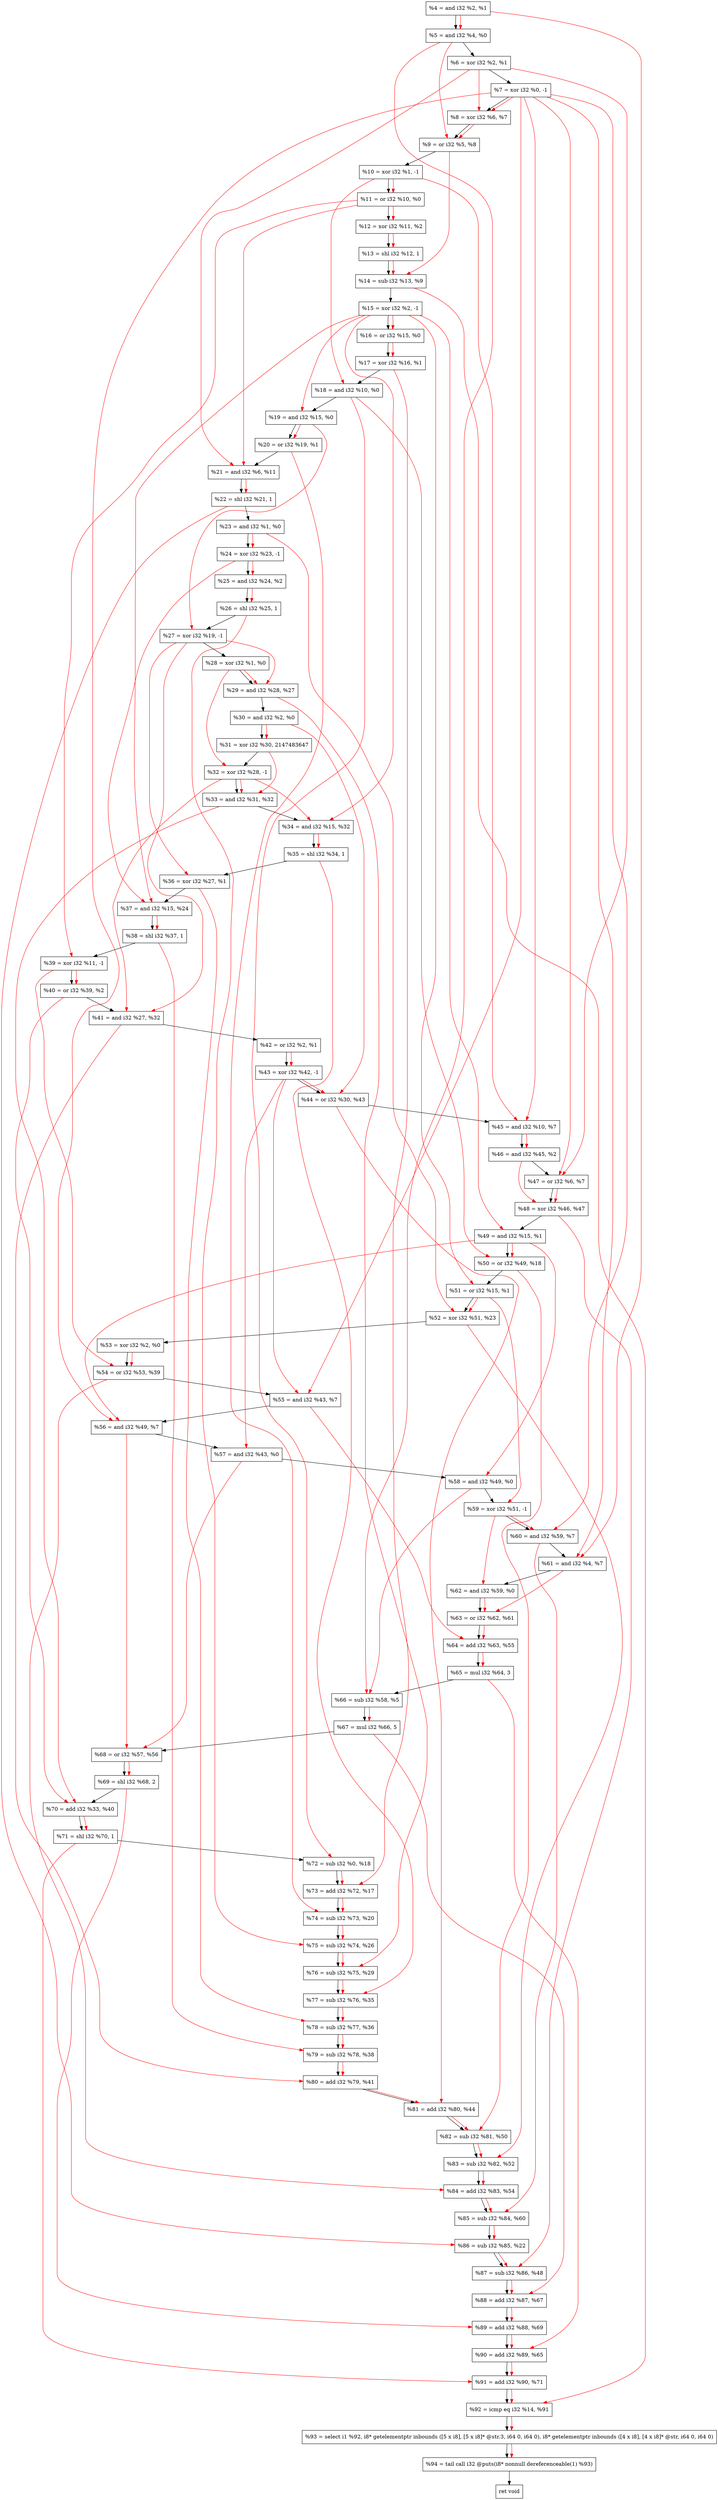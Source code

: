 digraph "DFG for'crackme' function" {
	Node0x10c49b0[shape=record, label="  %4 = and i32 %2, %1"];
	Node0x10c4a70[shape=record, label="  %5 = and i32 %4, %0"];
	Node0x10c4ae0[shape=record, label="  %6 = xor i32 %2, %1"];
	Node0x10c5160[shape=record, label="  %7 = xor i32 %0, -1"];
	Node0x10c51d0[shape=record, label="  %8 = xor i32 %6, %7"];
	Node0x10c5240[shape=record, label="  %9 = or i32 %5, %8"];
	Node0x10c52b0[shape=record, label="  %10 = xor i32 %1, -1"];
	Node0x10c5320[shape=record, label="  %11 = or i32 %10, %0"];
	Node0x10c5390[shape=record, label="  %12 = xor i32 %11, %2"];
	Node0x10c5430[shape=record, label="  %13 = shl i32 %12, 1"];
	Node0x10c54a0[shape=record, label="  %14 = sub i32 %13, %9"];
	Node0x10c5510[shape=record, label="  %15 = xor i32 %2, -1"];
	Node0x10c5580[shape=record, label="  %16 = or i32 %15, %0"];
	Node0x10c55f0[shape=record, label="  %17 = xor i32 %16, %1"];
	Node0x10c5660[shape=record, label="  %18 = and i32 %10, %0"];
	Node0x10c56d0[shape=record, label="  %19 = and i32 %15, %0"];
	Node0x10c5740[shape=record, label="  %20 = or i32 %19, %1"];
	Node0x10c57b0[shape=record, label="  %21 = and i32 %6, %11"];
	Node0x10c5820[shape=record, label="  %22 = shl i32 %21, 1"];
	Node0x10c5890[shape=record, label="  %23 = and i32 %1, %0"];
	Node0x10c5900[shape=record, label="  %24 = xor i32 %23, -1"];
	Node0x10c5970[shape=record, label="  %25 = and i32 %24, %2"];
	Node0x10c59e0[shape=record, label="  %26 = shl i32 %25, 1"];
	Node0x10c5a50[shape=record, label="  %27 = xor i32 %19, -1"];
	Node0x10c5ac0[shape=record, label="  %28 = xor i32 %1, %0"];
	Node0x10c5b30[shape=record, label="  %29 = and i32 %28, %27"];
	Node0x10c5ba0[shape=record, label="  %30 = and i32 %2, %0"];
	Node0x10c5c40[shape=record, label="  %31 = xor i32 %30, 2147483647"];
	Node0x10c5cb0[shape=record, label="  %32 = xor i32 %28, -1"];
	Node0x10c5f30[shape=record, label="  %33 = and i32 %31, %32"];
	Node0x10c5fa0[shape=record, label="  %34 = and i32 %15, %32"];
	Node0x10c6010[shape=record, label="  %35 = shl i32 %34, 1"];
	Node0x10c6080[shape=record, label="  %36 = xor i32 %27, %1"];
	Node0x10c60f0[shape=record, label="  %37 = and i32 %15, %24"];
	Node0x10c6160[shape=record, label="  %38 = shl i32 %37, 1"];
	Node0x10c61d0[shape=record, label="  %39 = xor i32 %11, -1"];
	Node0x10c6240[shape=record, label="  %40 = or i32 %39, %2"];
	Node0x10c62b0[shape=record, label="  %41 = and i32 %27, %32"];
	Node0x10c6320[shape=record, label="  %42 = or i32 %2, %1"];
	Node0x10c6390[shape=record, label="  %43 = xor i32 %42, -1"];
	Node0x10c6400[shape=record, label="  %44 = or i32 %30, %43"];
	Node0x10c6470[shape=record, label="  %45 = and i32 %10, %7"];
	Node0x10c64e0[shape=record, label="  %46 = and i32 %45, %2"];
	Node0x10c6550[shape=record, label="  %47 = or i32 %6, %7"];
	Node0x10c65c0[shape=record, label="  %48 = xor i32 %46, %47"];
	Node0x10c6630[shape=record, label="  %49 = and i32 %15, %1"];
	Node0x10c66a0[shape=record, label="  %50 = or i32 %49, %18"];
	Node0x10c6710[shape=record, label="  %51 = or i32 %15, %1"];
	Node0x10c6780[shape=record, label="  %52 = xor i32 %51, %23"];
	Node0x10c67f0[shape=record, label="  %53 = xor i32 %2, %0"];
	Node0x10c6860[shape=record, label="  %54 = or i32 %53, %39"];
	Node0x10c68d0[shape=record, label="  %55 = and i32 %43, %7"];
	Node0x10c6940[shape=record, label="  %56 = and i32 %49, %7"];
	Node0x10c69b0[shape=record, label="  %57 = and i32 %43, %0"];
	Node0x10c6a20[shape=record, label="  %58 = and i32 %49, %0"];
	Node0x10c6a90[shape=record, label="  %59 = xor i32 %51, -1"];
	Node0x10c6b00[shape=record, label="  %60 = and i32 %59, %7"];
	Node0x10c6b70[shape=record, label="  %61 = and i32 %4, %7"];
	Node0x10c6be0[shape=record, label="  %62 = and i32 %59, %0"];
	Node0x10c6c50[shape=record, label="  %63 = or i32 %62, %61"];
	Node0x10c6cc0[shape=record, label="  %64 = add i32 %63, %55"];
	Node0x10c7170[shape=record, label="  %65 = mul i32 %64, 3"];
	Node0x10c71e0[shape=record, label="  %66 = sub i32 %58, %5"];
	Node0x10c7280[shape=record, label="  %67 = mul i32 %66, 5"];
	Node0x10c72f0[shape=record, label="  %68 = or i32 %57, %56"];
	Node0x10c7390[shape=record, label="  %69 = shl i32 %68, 2"];
	Node0x10c7400[shape=record, label="  %70 = add i32 %33, %40"];
	Node0x10c7470[shape=record, label="  %71 = shl i32 %70, 1"];
	Node0x10c74e0[shape=record, label="  %72 = sub i32 %0, %18"];
	Node0x10c7550[shape=record, label="  %73 = add i32 %72, %17"];
	Node0x10c75c0[shape=record, label="  %74 = sub i32 %73, %20"];
	Node0x10c7630[shape=record, label="  %75 = sub i32 %74, %26"];
	Node0x10c76a0[shape=record, label="  %76 = sub i32 %75, %29"];
	Node0x10c7710[shape=record, label="  %77 = sub i32 %76, %35"];
	Node0x10c7780[shape=record, label="  %78 = sub i32 %77, %36"];
	Node0x10c77f0[shape=record, label="  %79 = sub i32 %78, %38"];
	Node0x10c7860[shape=record, label="  %80 = add i32 %79, %41"];
	Node0x10c78d0[shape=record, label="  %81 = add i32 %80, %44"];
	Node0x10c7940[shape=record, label="  %82 = sub i32 %81, %50"];
	Node0x10c79b0[shape=record, label="  %83 = sub i32 %82, %52"];
	Node0x10c7a20[shape=record, label="  %84 = add i32 %83, %54"];
	Node0x10c7a90[shape=record, label="  %85 = sub i32 %84, %60"];
	Node0x10c7b00[shape=record, label="  %86 = sub i32 %85, %22"];
	Node0x10c7b70[shape=record, label="  %87 = sub i32 %86, %48"];
	Node0x10c7be0[shape=record, label="  %88 = add i32 %87, %67"];
	Node0x10c7c50[shape=record, label="  %89 = add i32 %88, %69"];
	Node0x10c7cc0[shape=record, label="  %90 = add i32 %89, %65"];
	Node0x10c7d30[shape=record, label="  %91 = add i32 %90, %71"];
	Node0x10c7da0[shape=record, label="  %92 = icmp eq i32 %14, %91"];
	Node0x1065268[shape=record, label="  %93 = select i1 %92, i8* getelementptr inbounds ([5 x i8], [5 x i8]* @str.3, i64 0, i64 0), i8* getelementptr inbounds ([4 x i8], [4 x i8]* @str, i64 0, i64 0)"];
	Node0x10c8030[shape=record, label="  %94 = tail call i32 @puts(i8* nonnull dereferenceable(1) %93)"];
	Node0x10c8080[shape=record, label="  ret void"];
	Node0x10c49b0 -> Node0x10c4a70;
	Node0x10c4a70 -> Node0x10c4ae0;
	Node0x10c4ae0 -> Node0x10c5160;
	Node0x10c5160 -> Node0x10c51d0;
	Node0x10c51d0 -> Node0x10c5240;
	Node0x10c5240 -> Node0x10c52b0;
	Node0x10c52b0 -> Node0x10c5320;
	Node0x10c5320 -> Node0x10c5390;
	Node0x10c5390 -> Node0x10c5430;
	Node0x10c5430 -> Node0x10c54a0;
	Node0x10c54a0 -> Node0x10c5510;
	Node0x10c5510 -> Node0x10c5580;
	Node0x10c5580 -> Node0x10c55f0;
	Node0x10c55f0 -> Node0x10c5660;
	Node0x10c5660 -> Node0x10c56d0;
	Node0x10c56d0 -> Node0x10c5740;
	Node0x10c5740 -> Node0x10c57b0;
	Node0x10c57b0 -> Node0x10c5820;
	Node0x10c5820 -> Node0x10c5890;
	Node0x10c5890 -> Node0x10c5900;
	Node0x10c5900 -> Node0x10c5970;
	Node0x10c5970 -> Node0x10c59e0;
	Node0x10c59e0 -> Node0x10c5a50;
	Node0x10c5a50 -> Node0x10c5ac0;
	Node0x10c5ac0 -> Node0x10c5b30;
	Node0x10c5b30 -> Node0x10c5ba0;
	Node0x10c5ba0 -> Node0x10c5c40;
	Node0x10c5c40 -> Node0x10c5cb0;
	Node0x10c5cb0 -> Node0x10c5f30;
	Node0x10c5f30 -> Node0x10c5fa0;
	Node0x10c5fa0 -> Node0x10c6010;
	Node0x10c6010 -> Node0x10c6080;
	Node0x10c6080 -> Node0x10c60f0;
	Node0x10c60f0 -> Node0x10c6160;
	Node0x10c6160 -> Node0x10c61d0;
	Node0x10c61d0 -> Node0x10c6240;
	Node0x10c6240 -> Node0x10c62b0;
	Node0x10c62b0 -> Node0x10c6320;
	Node0x10c6320 -> Node0x10c6390;
	Node0x10c6390 -> Node0x10c6400;
	Node0x10c6400 -> Node0x10c6470;
	Node0x10c6470 -> Node0x10c64e0;
	Node0x10c64e0 -> Node0x10c6550;
	Node0x10c6550 -> Node0x10c65c0;
	Node0x10c65c0 -> Node0x10c6630;
	Node0x10c6630 -> Node0x10c66a0;
	Node0x10c66a0 -> Node0x10c6710;
	Node0x10c6710 -> Node0x10c6780;
	Node0x10c6780 -> Node0x10c67f0;
	Node0x10c67f0 -> Node0x10c6860;
	Node0x10c6860 -> Node0x10c68d0;
	Node0x10c68d0 -> Node0x10c6940;
	Node0x10c6940 -> Node0x10c69b0;
	Node0x10c69b0 -> Node0x10c6a20;
	Node0x10c6a20 -> Node0x10c6a90;
	Node0x10c6a90 -> Node0x10c6b00;
	Node0x10c6b00 -> Node0x10c6b70;
	Node0x10c6b70 -> Node0x10c6be0;
	Node0x10c6be0 -> Node0x10c6c50;
	Node0x10c6c50 -> Node0x10c6cc0;
	Node0x10c6cc0 -> Node0x10c7170;
	Node0x10c7170 -> Node0x10c71e0;
	Node0x10c71e0 -> Node0x10c7280;
	Node0x10c7280 -> Node0x10c72f0;
	Node0x10c72f0 -> Node0x10c7390;
	Node0x10c7390 -> Node0x10c7400;
	Node0x10c7400 -> Node0x10c7470;
	Node0x10c7470 -> Node0x10c74e0;
	Node0x10c74e0 -> Node0x10c7550;
	Node0x10c7550 -> Node0x10c75c0;
	Node0x10c75c0 -> Node0x10c7630;
	Node0x10c7630 -> Node0x10c76a0;
	Node0x10c76a0 -> Node0x10c7710;
	Node0x10c7710 -> Node0x10c7780;
	Node0x10c7780 -> Node0x10c77f0;
	Node0x10c77f0 -> Node0x10c7860;
	Node0x10c7860 -> Node0x10c78d0;
	Node0x10c78d0 -> Node0x10c7940;
	Node0x10c7940 -> Node0x10c79b0;
	Node0x10c79b0 -> Node0x10c7a20;
	Node0x10c7a20 -> Node0x10c7a90;
	Node0x10c7a90 -> Node0x10c7b00;
	Node0x10c7b00 -> Node0x10c7b70;
	Node0x10c7b70 -> Node0x10c7be0;
	Node0x10c7be0 -> Node0x10c7c50;
	Node0x10c7c50 -> Node0x10c7cc0;
	Node0x10c7cc0 -> Node0x10c7d30;
	Node0x10c7d30 -> Node0x10c7da0;
	Node0x10c7da0 -> Node0x1065268;
	Node0x1065268 -> Node0x10c8030;
	Node0x10c8030 -> Node0x10c8080;
edge [color=red]
	Node0x10c49b0 -> Node0x10c4a70;
	Node0x10c4ae0 -> Node0x10c51d0;
	Node0x10c5160 -> Node0x10c51d0;
	Node0x10c4a70 -> Node0x10c5240;
	Node0x10c51d0 -> Node0x10c5240;
	Node0x10c52b0 -> Node0x10c5320;
	Node0x10c5320 -> Node0x10c5390;
	Node0x10c5390 -> Node0x10c5430;
	Node0x10c5430 -> Node0x10c54a0;
	Node0x10c5240 -> Node0x10c54a0;
	Node0x10c5510 -> Node0x10c5580;
	Node0x10c5580 -> Node0x10c55f0;
	Node0x10c52b0 -> Node0x10c5660;
	Node0x10c5510 -> Node0x10c56d0;
	Node0x10c56d0 -> Node0x10c5740;
	Node0x10c4ae0 -> Node0x10c57b0;
	Node0x10c5320 -> Node0x10c57b0;
	Node0x10c57b0 -> Node0x10c5820;
	Node0x10c5890 -> Node0x10c5900;
	Node0x10c5900 -> Node0x10c5970;
	Node0x10c5970 -> Node0x10c59e0;
	Node0x10c56d0 -> Node0x10c5a50;
	Node0x10c5ac0 -> Node0x10c5b30;
	Node0x10c5a50 -> Node0x10c5b30;
	Node0x10c5ba0 -> Node0x10c5c40;
	Node0x10c5ac0 -> Node0x10c5cb0;
	Node0x10c5c40 -> Node0x10c5f30;
	Node0x10c5cb0 -> Node0x10c5f30;
	Node0x10c5510 -> Node0x10c5fa0;
	Node0x10c5cb0 -> Node0x10c5fa0;
	Node0x10c5fa0 -> Node0x10c6010;
	Node0x10c5a50 -> Node0x10c6080;
	Node0x10c5510 -> Node0x10c60f0;
	Node0x10c5900 -> Node0x10c60f0;
	Node0x10c60f0 -> Node0x10c6160;
	Node0x10c5320 -> Node0x10c61d0;
	Node0x10c61d0 -> Node0x10c6240;
	Node0x10c5a50 -> Node0x10c62b0;
	Node0x10c5cb0 -> Node0x10c62b0;
	Node0x10c6320 -> Node0x10c6390;
	Node0x10c5ba0 -> Node0x10c6400;
	Node0x10c6390 -> Node0x10c6400;
	Node0x10c52b0 -> Node0x10c6470;
	Node0x10c5160 -> Node0x10c6470;
	Node0x10c6470 -> Node0x10c64e0;
	Node0x10c4ae0 -> Node0x10c6550;
	Node0x10c5160 -> Node0x10c6550;
	Node0x10c64e0 -> Node0x10c65c0;
	Node0x10c6550 -> Node0x10c65c0;
	Node0x10c5510 -> Node0x10c6630;
	Node0x10c6630 -> Node0x10c66a0;
	Node0x10c5660 -> Node0x10c66a0;
	Node0x10c5510 -> Node0x10c6710;
	Node0x10c6710 -> Node0x10c6780;
	Node0x10c5890 -> Node0x10c6780;
	Node0x10c67f0 -> Node0x10c6860;
	Node0x10c61d0 -> Node0x10c6860;
	Node0x10c6390 -> Node0x10c68d0;
	Node0x10c5160 -> Node0x10c68d0;
	Node0x10c6630 -> Node0x10c6940;
	Node0x10c5160 -> Node0x10c6940;
	Node0x10c6390 -> Node0x10c69b0;
	Node0x10c6630 -> Node0x10c6a20;
	Node0x10c6710 -> Node0x10c6a90;
	Node0x10c6a90 -> Node0x10c6b00;
	Node0x10c5160 -> Node0x10c6b00;
	Node0x10c49b0 -> Node0x10c6b70;
	Node0x10c5160 -> Node0x10c6b70;
	Node0x10c6a90 -> Node0x10c6be0;
	Node0x10c6be0 -> Node0x10c6c50;
	Node0x10c6b70 -> Node0x10c6c50;
	Node0x10c6c50 -> Node0x10c6cc0;
	Node0x10c68d0 -> Node0x10c6cc0;
	Node0x10c6cc0 -> Node0x10c7170;
	Node0x10c6a20 -> Node0x10c71e0;
	Node0x10c4a70 -> Node0x10c71e0;
	Node0x10c71e0 -> Node0x10c7280;
	Node0x10c69b0 -> Node0x10c72f0;
	Node0x10c6940 -> Node0x10c72f0;
	Node0x10c72f0 -> Node0x10c7390;
	Node0x10c5f30 -> Node0x10c7400;
	Node0x10c6240 -> Node0x10c7400;
	Node0x10c7400 -> Node0x10c7470;
	Node0x10c5660 -> Node0x10c74e0;
	Node0x10c74e0 -> Node0x10c7550;
	Node0x10c55f0 -> Node0x10c7550;
	Node0x10c7550 -> Node0x10c75c0;
	Node0x10c5740 -> Node0x10c75c0;
	Node0x10c75c0 -> Node0x10c7630;
	Node0x10c59e0 -> Node0x10c7630;
	Node0x10c7630 -> Node0x10c76a0;
	Node0x10c5b30 -> Node0x10c76a0;
	Node0x10c76a0 -> Node0x10c7710;
	Node0x10c6010 -> Node0x10c7710;
	Node0x10c7710 -> Node0x10c7780;
	Node0x10c6080 -> Node0x10c7780;
	Node0x10c7780 -> Node0x10c77f0;
	Node0x10c6160 -> Node0x10c77f0;
	Node0x10c77f0 -> Node0x10c7860;
	Node0x10c62b0 -> Node0x10c7860;
	Node0x10c7860 -> Node0x10c78d0;
	Node0x10c6400 -> Node0x10c78d0;
	Node0x10c78d0 -> Node0x10c7940;
	Node0x10c66a0 -> Node0x10c7940;
	Node0x10c7940 -> Node0x10c79b0;
	Node0x10c6780 -> Node0x10c79b0;
	Node0x10c79b0 -> Node0x10c7a20;
	Node0x10c6860 -> Node0x10c7a20;
	Node0x10c7a20 -> Node0x10c7a90;
	Node0x10c6b00 -> Node0x10c7a90;
	Node0x10c7a90 -> Node0x10c7b00;
	Node0x10c5820 -> Node0x10c7b00;
	Node0x10c7b00 -> Node0x10c7b70;
	Node0x10c65c0 -> Node0x10c7b70;
	Node0x10c7b70 -> Node0x10c7be0;
	Node0x10c7280 -> Node0x10c7be0;
	Node0x10c7be0 -> Node0x10c7c50;
	Node0x10c7390 -> Node0x10c7c50;
	Node0x10c7c50 -> Node0x10c7cc0;
	Node0x10c7170 -> Node0x10c7cc0;
	Node0x10c7cc0 -> Node0x10c7d30;
	Node0x10c7470 -> Node0x10c7d30;
	Node0x10c54a0 -> Node0x10c7da0;
	Node0x10c7d30 -> Node0x10c7da0;
	Node0x10c7da0 -> Node0x1065268;
	Node0x1065268 -> Node0x10c8030;
}
